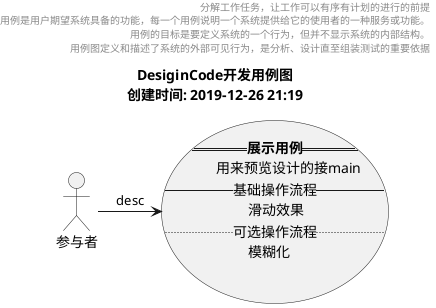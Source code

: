 @startuml
scale 1
page 1x1
title
    DesiginCode开发用例图
    创建时间: 2019-12-26 21:19
    endtitle
    left header
        分解工作任务，让工作可以有序有计划的进行的前提
        用例是用户期望系统具备的功能，每一个用例说明一个系统提供给它的使用者的一种服务或功能。
        用例的目标是要定义系统的一个行为，但并不显示系统的内部结构。
        用例图定义和描述了系统的外部可见行为，是分析、设计直至组装测试的重要依据
    endheader

    :参与者: as user
    usecase home as "
    ==**展示用例**==
    用来预览设计的接main
    --基础操作流程--
    滑动效果
    ..可选操作流程..
    模糊化
    "

    'workflow
    user -right-> home:desc


    @enduml
